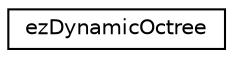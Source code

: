 digraph "Graphical Class Hierarchy"
{
 // LATEX_PDF_SIZE
  edge [fontname="Helvetica",fontsize="10",labelfontname="Helvetica",labelfontsize="10"];
  node [fontname="Helvetica",fontsize="10",shape=record];
  rankdir="LR";
  Node0 [label="ezDynamicOctree",height=0.2,width=0.4,color="black", fillcolor="white", style="filled",URL="$da/d7a/classez_dynamic_octree.htm",tooltip="A loose Octree implementation that is very lightweight on RAM."];
}
